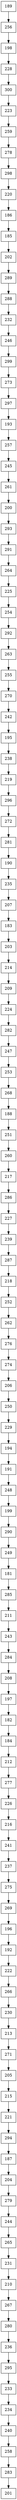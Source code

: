 digraph G {
  node [shape=record];
  node0 [label="{189}"];
  node0 -> node1;
  node1 [label="{256}"];
  node1 -> node2;
  node2 [label="{198}"];
  node2 -> node3;
  node3 [label="{228}"];
  node3 -> node4;
  node4 [label="{300}"];
  node4 -> node5;
  node5 [label="{223}"];
  node5 -> node6;
  node6 [label="{259}"];
  node6 -> node7;
  node7 [label="{278}"];
  node7 -> node8;
  node8 [label="{298}"];
  node8 -> node9;
  node9 [label="{220}"];
  node9 -> node10;
  node10 [label="{186}"];
  node10 -> node11;
  node11 [label="{185}"];
  node11 -> node12;
  node12 [label="{202}"];
  node12 -> node13;
  node13 [label="{289}"];
  node13 -> node14;
  node14 [label="{288}"];
  node14 -> node15;
  node15 [label="{232}"];
  node15 -> node16;
  node16 [label="{246}"];
  node16 -> node17;
  node17 [label="{299}"];
  node17 -> node18;
  node18 [label="{273}"];
  node18 -> node19;
  node19 [label="{297}"];
  node19 -> node20;
  node20 [label="{193}"];
  node20 -> node21;
  node21 [label="{257}"];
  node21 -> node22;
  node22 [label="{245}"];
  node22 -> node23;
  node23 [label="{261}"];
  node23 -> node24;
  node24 [label="{200}"];
  node24 -> node25;
  node25 [label="{293}"];
  node25 -> node26;
  node26 [label="{291}"];
  node26 -> node27;
  node27 [label="{264}"];
  node27 -> node28;
  node28 [label="{225}"];
  node28 -> node29;
  node29 [label="{254}"];
  node29 -> node30;
  node30 [label="{292}"];
  node30 -> node31;
  node31 [label="{263}"];
  node31 -> node32;
  node32 [label="{255}"];
  node32 -> node33;
  node33 [label="{270}"];
  node33 -> node34;
  node34 [label="{242}"];
  node34 -> node35;
  node35 [label="{195}"];
  node35 -> node36;
  node36 [label="{238}"];
  node36 -> node37;
  node37 [label="{219}"];
  node37 -> node38;
  node38 [label="{296}"];
  node38 -> node39;
  node39 [label="{272}"];
  node39 -> node40;
  node40 [label="{281}"];
  node40 -> node41;
  node41 [label="{190}"];
  node41 -> node42;
  node42 [label="{235}"];
  node42 -> node43;
  node43 [label="{207}"];
  node43 -> node44;
  node44 [label="{183}"];
  node44 -> node45;
  node45 [label="{203}"];
  node45 -> node46;
  node46 [label="{214}"];
  node46 -> node47;
  node47 [label="{209}"];
  node47 -> node48;
  node48 [label="{224}"];
  node48 -> node49;
  node49 [label="{282}"];
  node49 -> node50;
  node50 [label="{247}"];
  node50 -> node51;
  node51 [label="{253}"];
  node51 -> node52;
  node52 [label="{268}"];
  node52 -> node53;
  node53 [label="{188}"];
  node53 -> node54;
  node54 [label="{251}"];
  node54 -> node55;
  node55 [label="{260}"];
  node55 -> node56;
  node56 [label="{217}"];
  node56 -> node57;
  node57 [label="{286}"];
  node57 -> node58;
  node58 [label="{227}"];
  node58 -> node59;
  node59 [label="{239}"];
  node59 -> node60;
  node60 [label="{287}"];
  node60 -> node61;
  node61 [label="{218}"];
  node61 -> node62;
  node62 [label="{252}"];
  node62 -> node63;
  node63 [label="{262}"];
  node63 -> node64;
  node64 [label="{276}"];
  node64 -> node65;
  node65 [label="{274}"];
  node65 -> node66;
  node66 [label="{206}"];
  node66 -> node67;
  node67 [label="{250}"];
  node67 -> node68;
  node68 [label="{229}"];
  node68 -> node69;
  node69 [label="{194}"];
  node69 -> node70;
  node70 [label="{191}"];
  node70 -> node71;
  node71 [label="{248}"];
  node71 -> node72;
  node72 [label="{199}"];
  node72 -> node73;
  node73 [label="{290}"];
  node73 -> node74;
  node74 [label="{249}"];
  node74 -> node75;
  node75 [label="{181}"];
  node75 -> node76;
  node76 [label="{285}"];
  node76 -> node77;
  node77 [label="{211}"];
  node77 -> node78;
  node78 [label="{243}"];
  node78 -> node79;
  node79 [label="{284}"];
  node79 -> node80;
  node80 [label="{208}"];
  node80 -> node81;
  node81 [label="{197}"];
  node81 -> node82;
  node82 [label="{182}"];
  node82 -> node83;
  node83 [label="{184}"];
  node83 -> node84;
  node84 [label="{212}"];
  node84 -> node85;
  node85 [label="{277}"];
  node85 -> node86;
  node86 [label="{226}"];
  node86 -> node87;
  node87 [label="{216}"];
  node87 -> node88;
  node88 [label="{241}"];
  node88 -> node89;
  node89 [label="{237}"];
  node89 -> node90;
  node90 [label="{275}"];
  node90 -> node91;
  node91 [label="{269}"];
  node91 -> node92;
  node92 [label="{196}"];
  node92 -> node93;
  node93 [label="{192}"];
  node93 -> node94;
  node94 [label="{222}"];
  node94 -> node95;
  node95 [label="{266}"];
  node95 -> node96;
  node96 [label="{230}"];
  node96 -> node97;
  node97 [label="{213}"];
  node97 -> node98;
  node98 [label="{271}"];
  node98 -> node99;
  node99 [label="{205}"];
  node99 -> node100;
  node100 [label="{215}"];
  node100 -> node101;
  node101 [label="{221}"];
  node101 -> node102;
  node102 [label="{294}"];
  node102 -> node103;
  node103 [label="{187}"];
  node103 -> node104;
  node104 [label="{204}"];
  node104 -> node105;
  node105 [label="{279}"];
  node105 -> node106;
  node106 [label="{244}"];
  node106 -> node107;
  node107 [label="{265}"];
  node107 -> node108;
  node108 [label="{231}"];
  node108 -> node109;
  node109 [label="{210}"];
  node109 -> node110;
  node110 [label="{267}"];
  node110 -> node111;
  node111 [label="{280}"];
  node111 -> node112;
  node112 [label="{236}"];
  node112 -> node113;
  node113 [label="{295}"];
  node113 -> node114;
  node114 [label="{233}"];
  node114 -> node115;
  node115 [label="{234}"];
  node115 -> node116;
  node116 [label="{240}"];
  node116 -> node117;
  node117 [label="{258}"];
  node117 -> node118;
  node118 [label="{283}"];
  node118 -> node119;
  node119 [label="{201}"];
}
